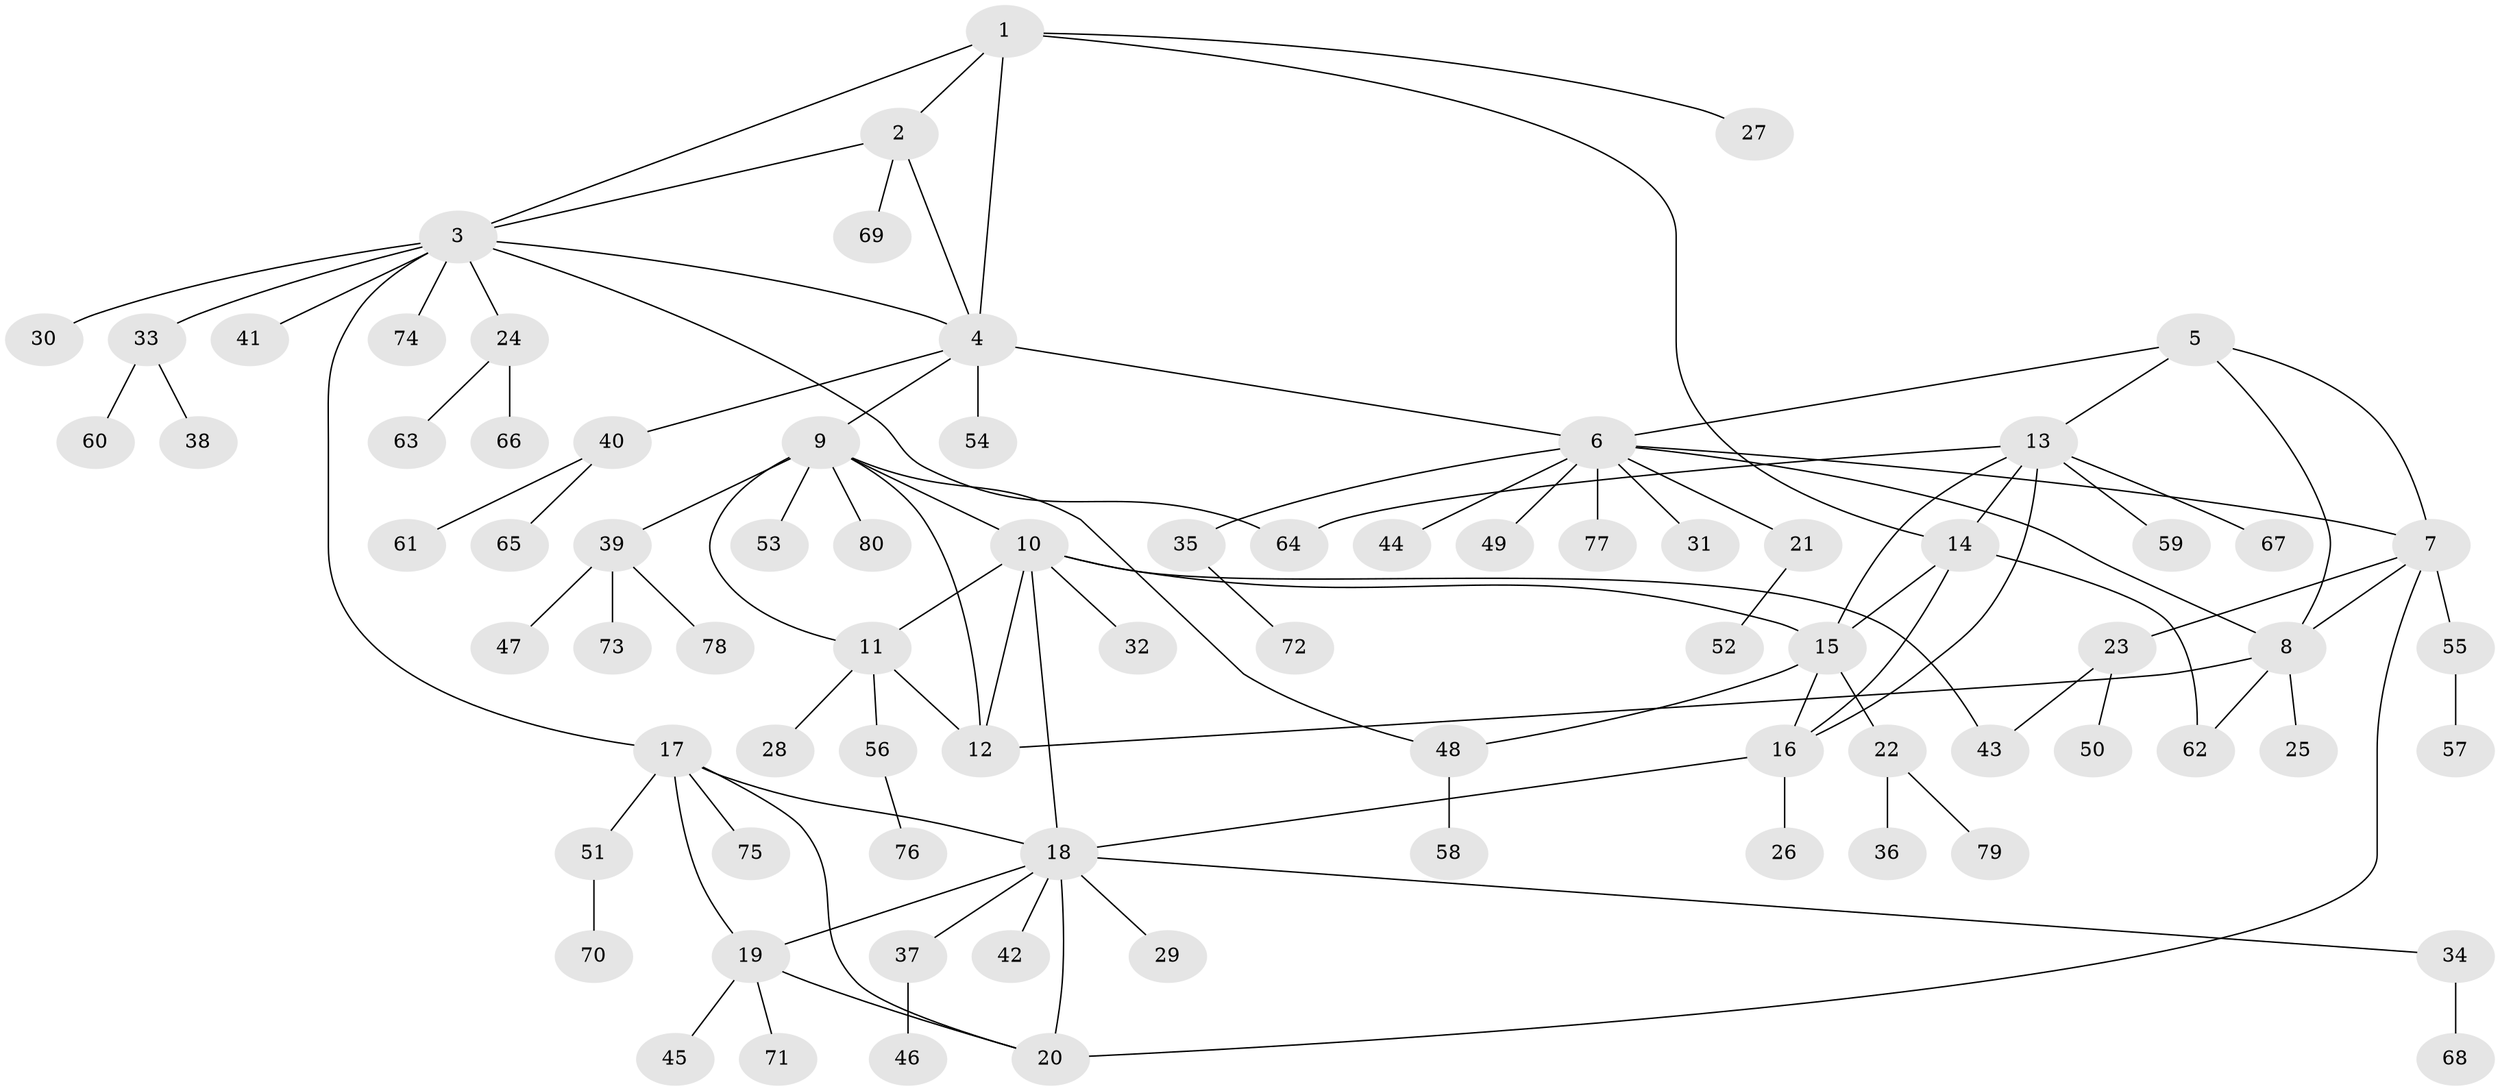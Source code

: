// Generated by graph-tools (version 1.1) at 2025/55/03/09/25 04:55:54]
// undirected, 80 vertices, 104 edges
graph export_dot {
graph [start="1"]
  node [color=gray90,style=filled];
  1;
  2;
  3;
  4;
  5;
  6;
  7;
  8;
  9;
  10;
  11;
  12;
  13;
  14;
  15;
  16;
  17;
  18;
  19;
  20;
  21;
  22;
  23;
  24;
  25;
  26;
  27;
  28;
  29;
  30;
  31;
  32;
  33;
  34;
  35;
  36;
  37;
  38;
  39;
  40;
  41;
  42;
  43;
  44;
  45;
  46;
  47;
  48;
  49;
  50;
  51;
  52;
  53;
  54;
  55;
  56;
  57;
  58;
  59;
  60;
  61;
  62;
  63;
  64;
  65;
  66;
  67;
  68;
  69;
  70;
  71;
  72;
  73;
  74;
  75;
  76;
  77;
  78;
  79;
  80;
  1 -- 2;
  1 -- 3;
  1 -- 4;
  1 -- 14;
  1 -- 27;
  2 -- 3;
  2 -- 4;
  2 -- 69;
  3 -- 4;
  3 -- 17;
  3 -- 24;
  3 -- 30;
  3 -- 33;
  3 -- 41;
  3 -- 64;
  3 -- 74;
  4 -- 6;
  4 -- 9;
  4 -- 40;
  4 -- 54;
  5 -- 6;
  5 -- 7;
  5 -- 8;
  5 -- 13;
  6 -- 7;
  6 -- 8;
  6 -- 21;
  6 -- 31;
  6 -- 35;
  6 -- 44;
  6 -- 49;
  6 -- 77;
  7 -- 8;
  7 -- 20;
  7 -- 23;
  7 -- 55;
  8 -- 12;
  8 -- 25;
  8 -- 62;
  9 -- 10;
  9 -- 11;
  9 -- 12;
  9 -- 39;
  9 -- 48;
  9 -- 53;
  9 -- 80;
  10 -- 11;
  10 -- 12;
  10 -- 15;
  10 -- 18;
  10 -- 32;
  10 -- 43;
  11 -- 12;
  11 -- 28;
  11 -- 56;
  13 -- 14;
  13 -- 15;
  13 -- 16;
  13 -- 59;
  13 -- 64;
  13 -- 67;
  14 -- 15;
  14 -- 16;
  14 -- 62;
  15 -- 16;
  15 -- 22;
  15 -- 48;
  16 -- 18;
  16 -- 26;
  17 -- 18;
  17 -- 19;
  17 -- 20;
  17 -- 51;
  17 -- 75;
  18 -- 19;
  18 -- 20;
  18 -- 29;
  18 -- 34;
  18 -- 37;
  18 -- 42;
  19 -- 20;
  19 -- 45;
  19 -- 71;
  21 -- 52;
  22 -- 36;
  22 -- 79;
  23 -- 43;
  23 -- 50;
  24 -- 63;
  24 -- 66;
  33 -- 38;
  33 -- 60;
  34 -- 68;
  35 -- 72;
  37 -- 46;
  39 -- 47;
  39 -- 73;
  39 -- 78;
  40 -- 61;
  40 -- 65;
  48 -- 58;
  51 -- 70;
  55 -- 57;
  56 -- 76;
}
